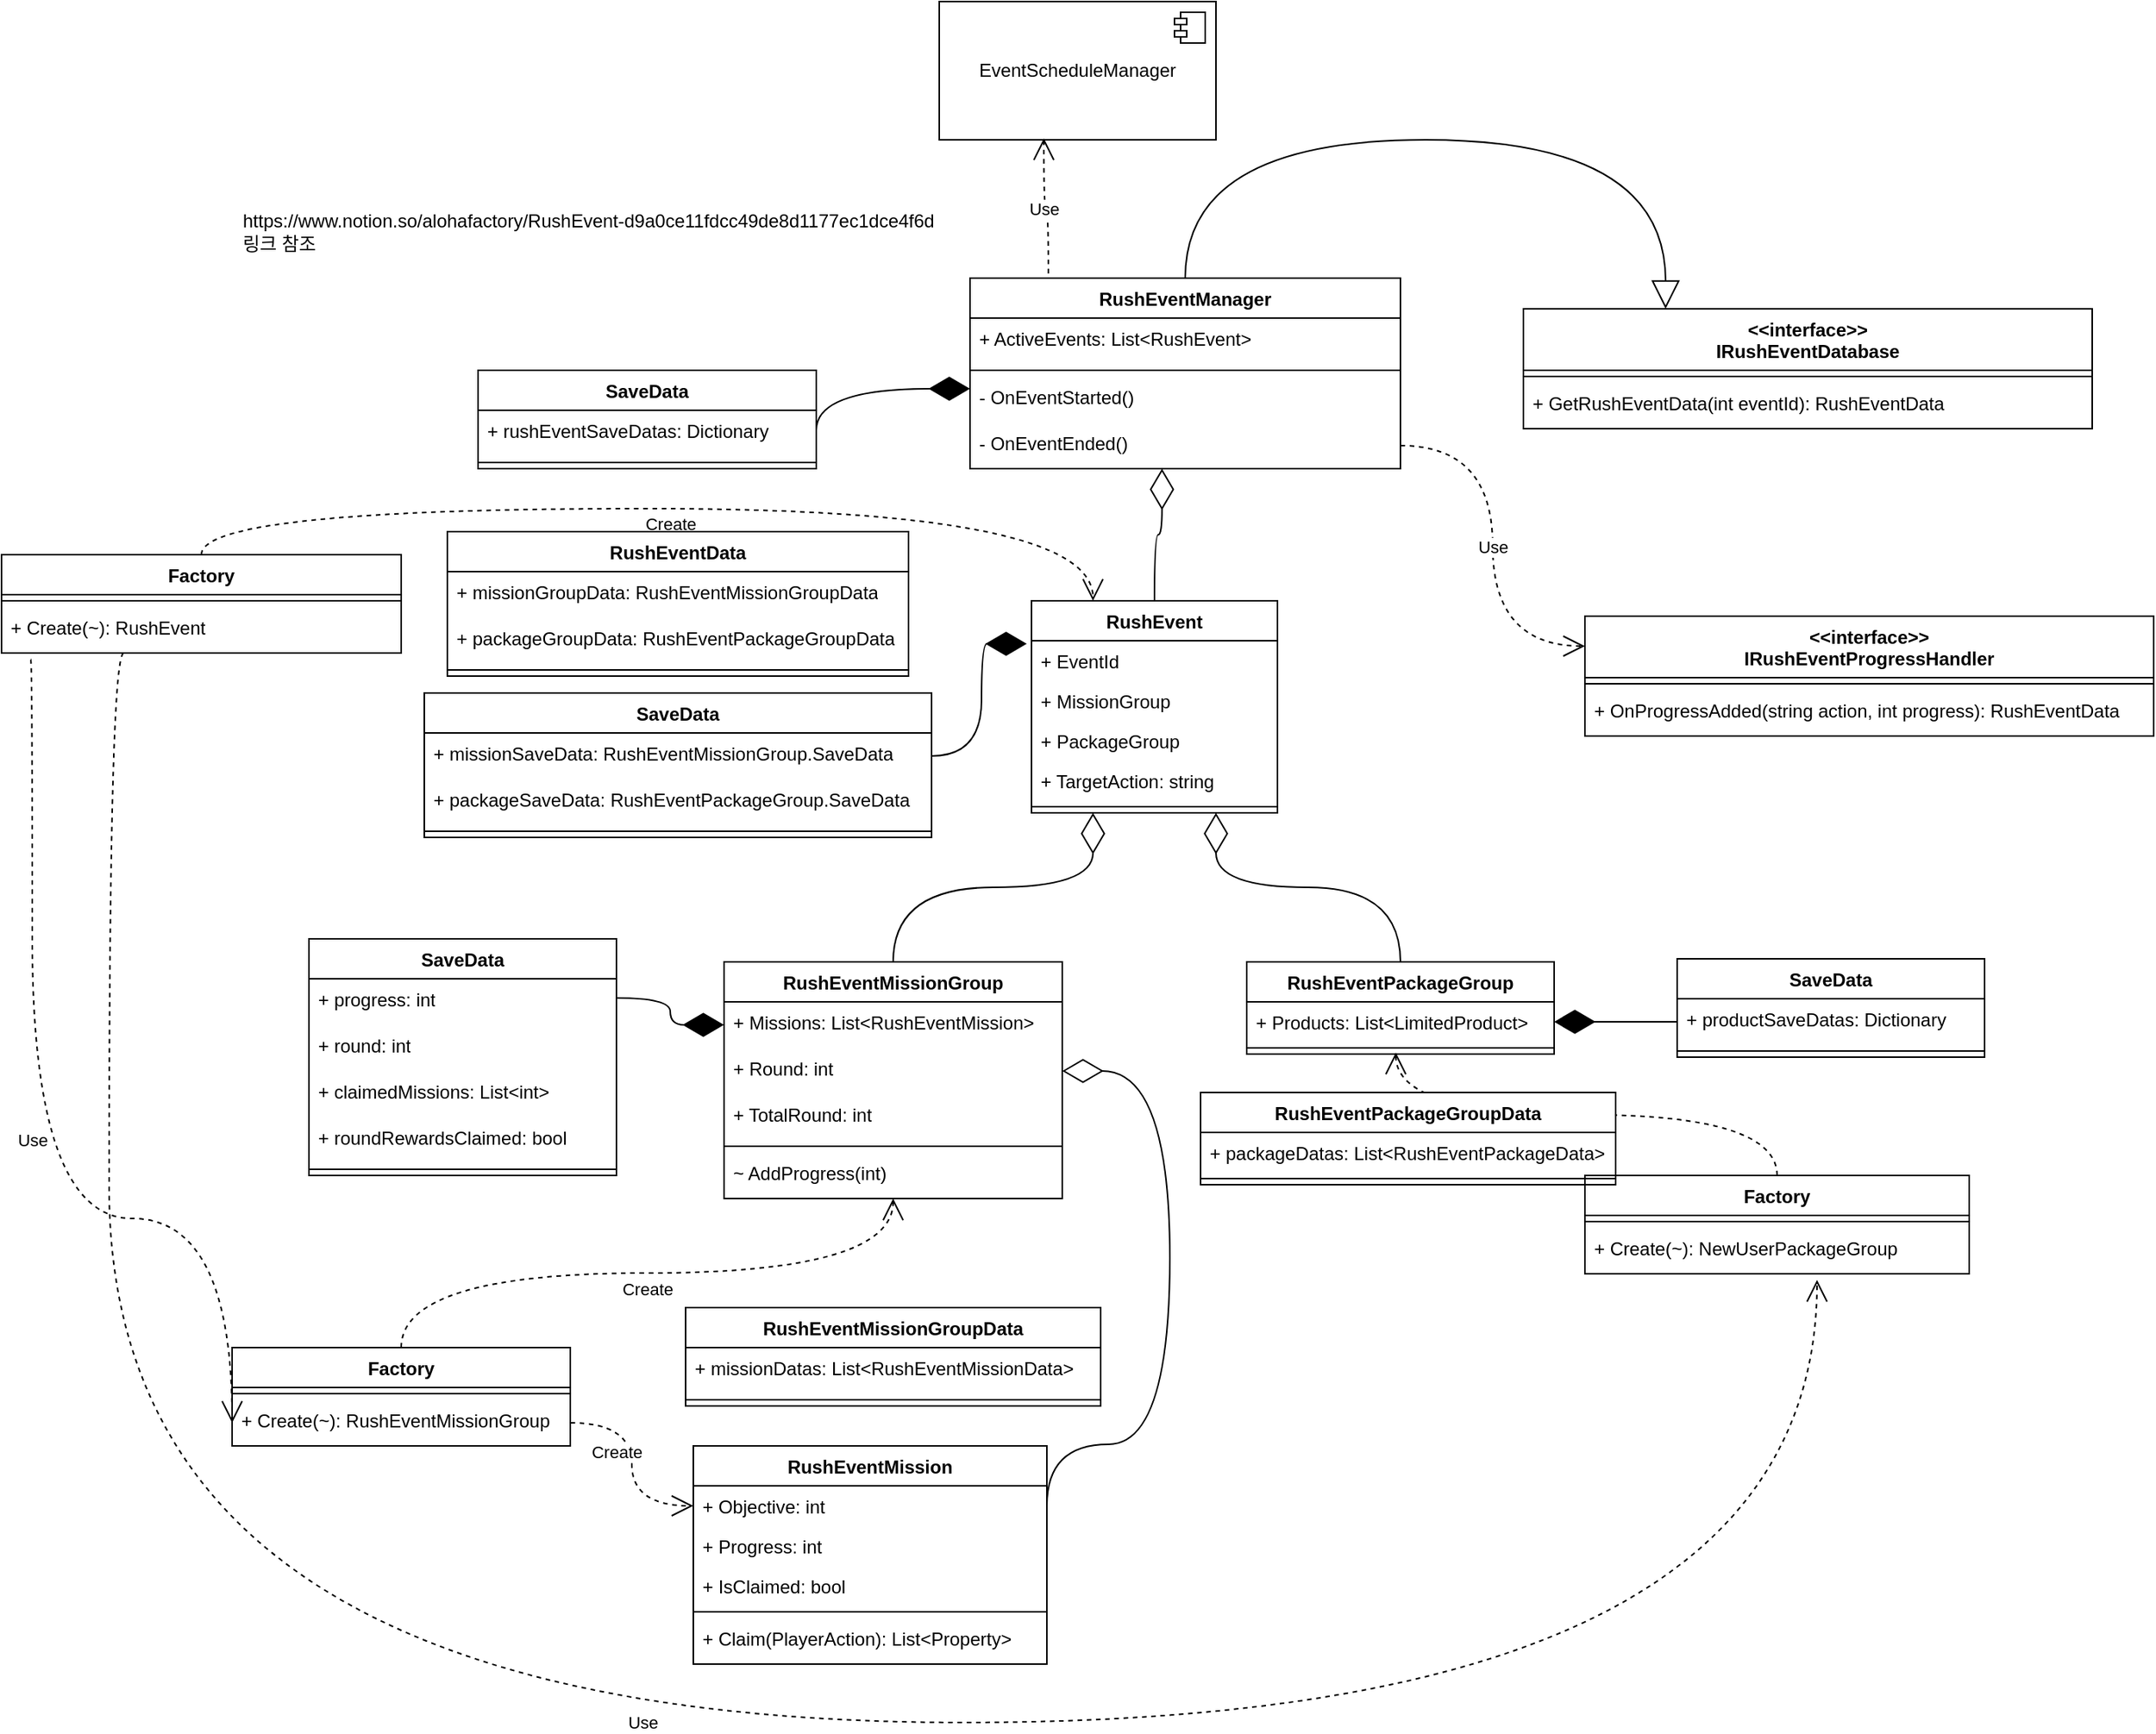 <mxfile version="21.2.8" type="device">
  <diagram id="23iRSUPoRavnBvh4doch" name="Page-1">
    <mxGraphModel dx="2234" dy="1244" grid="1" gridSize="10" guides="1" tooltips="1" connect="1" arrows="1" fold="1" page="0" pageScale="1" pageWidth="827" pageHeight="1169" math="0" shadow="0">
      <root>
        <mxCell id="0" />
        <mxCell id="1" parent="0" />
        <mxCell id="3niHaFbh1h5yW3ybDSck-13" value="RushEventManager" style="swimlane;fontStyle=1;align=center;verticalAlign=top;childLayout=stackLayout;horizontal=1;startSize=26;horizontalStack=0;resizeParent=1;resizeParentMax=0;resizeLast=0;collapsible=1;marginBottom=0;whiteSpace=wrap;html=1;" parent="1" vertex="1">
          <mxGeometry x="180" y="-190" width="280" height="124" as="geometry" />
        </mxCell>
        <mxCell id="fZjc1R_yftSxz221d0Xw-1" value="+ ActiveEvents: List&amp;lt;RushEvent&amp;gt;" style="text;strokeColor=none;fillColor=none;align=left;verticalAlign=top;spacingLeft=4;spacingRight=4;overflow=hidden;rotatable=0;points=[[0,0.5],[1,0.5]];portConstraint=eastwest;whiteSpace=wrap;html=1;" parent="3niHaFbh1h5yW3ybDSck-13" vertex="1">
          <mxGeometry y="26" width="280" height="30" as="geometry" />
        </mxCell>
        <mxCell id="3niHaFbh1h5yW3ybDSck-15" value="" style="line;strokeWidth=1;fillColor=none;align=left;verticalAlign=middle;spacingTop=-1;spacingLeft=3;spacingRight=3;rotatable=0;labelPosition=right;points=[];portConstraint=eastwest;strokeColor=inherit;" parent="3niHaFbh1h5yW3ybDSck-13" vertex="1">
          <mxGeometry y="56" width="280" height="8" as="geometry" />
        </mxCell>
        <mxCell id="3niHaFbh1h5yW3ybDSck-16" value="- OnEventStarted()" style="text;strokeColor=none;fillColor=none;align=left;verticalAlign=top;spacingLeft=4;spacingRight=4;overflow=hidden;rotatable=0;points=[[0,0.5],[1,0.5]];portConstraint=eastwest;whiteSpace=wrap;html=1;" parent="3niHaFbh1h5yW3ybDSck-13" vertex="1">
          <mxGeometry y="64" width="280" height="30" as="geometry" />
        </mxCell>
        <mxCell id="fZjc1R_yftSxz221d0Xw-30" value="- OnEventEnded()" style="text;strokeColor=none;fillColor=none;align=left;verticalAlign=top;spacingLeft=4;spacingRight=4;overflow=hidden;rotatable=0;points=[[0,0.5],[1,0.5]];portConstraint=eastwest;whiteSpace=wrap;html=1;" parent="3niHaFbh1h5yW3ybDSck-13" vertex="1">
          <mxGeometry y="94" width="280" height="30" as="geometry" />
        </mxCell>
        <mxCell id="hnMBRAG03Oc-nCU8Ei6c-1" value="RushEvent" style="swimlane;fontStyle=1;align=center;verticalAlign=top;childLayout=stackLayout;horizontal=1;startSize=26;horizontalStack=0;resizeParent=1;resizeParentMax=0;resizeLast=0;collapsible=1;marginBottom=0;whiteSpace=wrap;html=1;" parent="1" vertex="1">
          <mxGeometry x="220" y="20" width="160" height="138" as="geometry" />
        </mxCell>
        <mxCell id="fZjc1R_yftSxz221d0Xw-29" value="+ EventId" style="text;strokeColor=none;fillColor=none;align=left;verticalAlign=top;spacingLeft=4;spacingRight=4;overflow=hidden;rotatable=0;points=[[0,0.5],[1,0.5]];portConstraint=eastwest;whiteSpace=wrap;html=1;" parent="hnMBRAG03Oc-nCU8Ei6c-1" vertex="1">
          <mxGeometry y="26" width="160" height="26" as="geometry" />
        </mxCell>
        <mxCell id="hnMBRAG03Oc-nCU8Ei6c-10" value="+ MissionGroup" style="text;strokeColor=none;fillColor=none;align=left;verticalAlign=top;spacingLeft=4;spacingRight=4;overflow=hidden;rotatable=0;points=[[0,0.5],[1,0.5]];portConstraint=eastwest;whiteSpace=wrap;html=1;" parent="hnMBRAG03Oc-nCU8Ei6c-1" vertex="1">
          <mxGeometry y="52" width="160" height="26" as="geometry" />
        </mxCell>
        <mxCell id="fZjc1R_yftSxz221d0Xw-27" value="+ PackageGroup" style="text;strokeColor=none;fillColor=none;align=left;verticalAlign=top;spacingLeft=4;spacingRight=4;overflow=hidden;rotatable=0;points=[[0,0.5],[1,0.5]];portConstraint=eastwest;whiteSpace=wrap;html=1;" parent="hnMBRAG03Oc-nCU8Ei6c-1" vertex="1">
          <mxGeometry y="78" width="160" height="26" as="geometry" />
        </mxCell>
        <mxCell id="fZjc1R_yftSxz221d0Xw-28" value="+ TargetAction: string" style="text;strokeColor=none;fillColor=none;align=left;verticalAlign=top;spacingLeft=4;spacingRight=4;overflow=hidden;rotatable=0;points=[[0,0.5],[1,0.5]];portConstraint=eastwest;whiteSpace=wrap;html=1;" parent="hnMBRAG03Oc-nCU8Ei6c-1" vertex="1">
          <mxGeometry y="104" width="160" height="26" as="geometry" />
        </mxCell>
        <mxCell id="hnMBRAG03Oc-nCU8Ei6c-3" value="" style="line;strokeWidth=1;fillColor=none;align=left;verticalAlign=middle;spacingTop=-1;spacingLeft=3;spacingRight=3;rotatable=0;labelPosition=right;points=[];portConstraint=eastwest;strokeColor=inherit;" parent="hnMBRAG03Oc-nCU8Ei6c-1" vertex="1">
          <mxGeometry y="130" width="160" height="8" as="geometry" />
        </mxCell>
        <mxCell id="hnMBRAG03Oc-nCU8Ei6c-5" value="RushEventPackageGroup" style="swimlane;fontStyle=1;align=center;verticalAlign=top;childLayout=stackLayout;horizontal=1;startSize=26;horizontalStack=0;resizeParent=1;resizeParentMax=0;resizeLast=0;collapsible=1;marginBottom=0;whiteSpace=wrap;html=1;" parent="1" vertex="1">
          <mxGeometry x="360" y="255" width="200" height="60" as="geometry" />
        </mxCell>
        <mxCell id="hnMBRAG03Oc-nCU8Ei6c-9" value="+ Products: List&amp;lt;LimitedProduct&amp;gt;" style="text;strokeColor=none;fillColor=none;align=left;verticalAlign=top;spacingLeft=4;spacingRight=4;overflow=hidden;rotatable=0;points=[[0,0.5],[1,0.5]];portConstraint=eastwest;whiteSpace=wrap;html=1;" parent="hnMBRAG03Oc-nCU8Ei6c-5" vertex="1">
          <mxGeometry y="26" width="200" height="26" as="geometry" />
        </mxCell>
        <mxCell id="hnMBRAG03Oc-nCU8Ei6c-7" value="" style="line;strokeWidth=1;fillColor=none;align=left;verticalAlign=middle;spacingTop=-1;spacingLeft=3;spacingRight=3;rotatable=0;labelPosition=right;points=[];portConstraint=eastwest;strokeColor=inherit;" parent="hnMBRAG03Oc-nCU8Ei6c-5" vertex="1">
          <mxGeometry y="52" width="200" height="8" as="geometry" />
        </mxCell>
        <mxCell id="hnMBRAG03Oc-nCU8Ei6c-17" value="SaveData" style="swimlane;fontStyle=1;align=center;verticalAlign=top;childLayout=stackLayout;horizontal=1;startSize=26;horizontalStack=0;resizeParent=1;resizeParentMax=0;resizeLast=0;collapsible=1;marginBottom=0;whiteSpace=wrap;html=1;" parent="1" vertex="1">
          <mxGeometry x="-140" y="-130" width="220" height="64" as="geometry" />
        </mxCell>
        <mxCell id="hnMBRAG03Oc-nCU8Ei6c-22" value="+ rushEventSaveDatas: Dictionary" style="text;strokeColor=none;fillColor=none;align=left;verticalAlign=top;spacingLeft=4;spacingRight=4;overflow=hidden;rotatable=0;points=[[0,0.5],[1,0.5]];portConstraint=eastwest;whiteSpace=wrap;html=1;" parent="hnMBRAG03Oc-nCU8Ei6c-17" vertex="1">
          <mxGeometry y="26" width="220" height="30" as="geometry" />
        </mxCell>
        <mxCell id="hnMBRAG03Oc-nCU8Ei6c-19" value="" style="line;strokeWidth=1;fillColor=none;align=left;verticalAlign=middle;spacingTop=-1;spacingLeft=3;spacingRight=3;rotatable=0;labelPosition=right;points=[];portConstraint=eastwest;strokeColor=inherit;" parent="hnMBRAG03Oc-nCU8Ei6c-17" vertex="1">
          <mxGeometry y="56" width="220" height="8" as="geometry" />
        </mxCell>
        <mxCell id="hnMBRAG03Oc-nCU8Ei6c-24" value="" style="endArrow=diamondThin;endFill=0;endSize=24;html=1;rounded=0;edgeStyle=orthogonalEdgeStyle;curved=1;entryX=0.446;entryY=1;entryDx=0;entryDy=0;entryPerimeter=0;exitX=0.5;exitY=0;exitDx=0;exitDy=0;" parent="1" source="hnMBRAG03Oc-nCU8Ei6c-1" target="fZjc1R_yftSxz221d0Xw-30" edge="1">
          <mxGeometry width="160" relative="1" as="geometry">
            <mxPoint x="-20" y="34" as="sourcePoint" />
            <mxPoint x="140" y="34" as="targetPoint" />
          </mxGeometry>
        </mxCell>
        <mxCell id="hnMBRAG03Oc-nCU8Ei6c-26" value="&amp;lt;&amp;lt;interface&amp;gt;&amp;gt;&lt;br&gt;IRushEventDatabase" style="swimlane;fontStyle=1;align=center;verticalAlign=top;childLayout=stackLayout;horizontal=1;startSize=40;horizontalStack=0;resizeParent=1;resizeParentMax=0;resizeLast=0;collapsible=1;marginBottom=0;whiteSpace=wrap;html=1;" parent="1" vertex="1">
          <mxGeometry x="540" y="-170" width="370" height="78" as="geometry" />
        </mxCell>
        <mxCell id="hnMBRAG03Oc-nCU8Ei6c-28" value="" style="line;strokeWidth=1;fillColor=none;align=left;verticalAlign=middle;spacingTop=-1;spacingLeft=3;spacingRight=3;rotatable=0;labelPosition=right;points=[];portConstraint=eastwest;strokeColor=inherit;" parent="hnMBRAG03Oc-nCU8Ei6c-26" vertex="1">
          <mxGeometry y="40" width="370" height="8" as="geometry" />
        </mxCell>
        <mxCell id="hnMBRAG03Oc-nCU8Ei6c-31" value="+ GetRushEventData(int eventId): RushEventData" style="text;strokeColor=none;fillColor=none;align=left;verticalAlign=top;spacingLeft=4;spacingRight=4;overflow=hidden;rotatable=0;points=[[0,0.5],[1,0.5]];portConstraint=eastwest;whiteSpace=wrap;html=1;" parent="hnMBRAG03Oc-nCU8Ei6c-26" vertex="1">
          <mxGeometry y="48" width="370" height="30" as="geometry" />
        </mxCell>
        <mxCell id="hnMBRAG03Oc-nCU8Ei6c-33" value="" style="endArrow=block;endSize=16;endFill=0;html=1;rounded=0;edgeStyle=orthogonalEdgeStyle;curved=1;exitX=0.5;exitY=0;exitDx=0;exitDy=0;entryX=0.25;entryY=0;entryDx=0;entryDy=0;" parent="1" source="3niHaFbh1h5yW3ybDSck-13" target="hnMBRAG03Oc-nCU8Ei6c-26" edge="1">
          <mxGeometry x="0.072" width="160" relative="1" as="geometry">
            <mxPoint x="250" y="-90" as="sourcePoint" />
            <mxPoint x="410" y="-90" as="targetPoint" />
            <Array as="points">
              <mxPoint x="320" y="-280" />
              <mxPoint x="633" y="-280" />
            </Array>
            <mxPoint as="offset" />
          </mxGeometry>
        </mxCell>
        <mxCell id="hnMBRAG03Oc-nCU8Ei6c-38" value="Factory" style="swimlane;fontStyle=1;align=center;verticalAlign=top;childLayout=stackLayout;horizontal=1;startSize=26;horizontalStack=0;resizeParent=1;resizeParentMax=0;resizeLast=0;collapsible=1;marginBottom=0;whiteSpace=wrap;html=1;" parent="1" vertex="1">
          <mxGeometry x="-450" y="-10" width="260" height="64" as="geometry" />
        </mxCell>
        <mxCell id="hnMBRAG03Oc-nCU8Ei6c-40" value="" style="line;strokeWidth=1;fillColor=none;align=left;verticalAlign=middle;spacingTop=-1;spacingLeft=3;spacingRight=3;rotatable=0;labelPosition=right;points=[];portConstraint=eastwest;strokeColor=inherit;" parent="hnMBRAG03Oc-nCU8Ei6c-38" vertex="1">
          <mxGeometry y="26" width="260" height="8" as="geometry" />
        </mxCell>
        <mxCell id="hnMBRAG03Oc-nCU8Ei6c-41" value="+ Create(~): RushEvent" style="text;strokeColor=none;fillColor=none;align=left;verticalAlign=top;spacingLeft=4;spacingRight=4;overflow=hidden;rotatable=0;points=[[0,0.5],[1,0.5]];portConstraint=eastwest;whiteSpace=wrap;html=1;" parent="hnMBRAG03Oc-nCU8Ei6c-38" vertex="1">
          <mxGeometry y="34" width="260" height="30" as="geometry" />
        </mxCell>
        <mxCell id="hnMBRAG03Oc-nCU8Ei6c-42" value="Factory" style="swimlane;fontStyle=1;align=center;verticalAlign=top;childLayout=stackLayout;horizontal=1;startSize=26;horizontalStack=0;resizeParent=1;resizeParentMax=0;resizeLast=0;collapsible=1;marginBottom=0;whiteSpace=wrap;html=1;" parent="1" vertex="1">
          <mxGeometry x="580" y="394" width="250" height="64" as="geometry" />
        </mxCell>
        <mxCell id="hnMBRAG03Oc-nCU8Ei6c-43" value="" style="line;strokeWidth=1;fillColor=none;align=left;verticalAlign=middle;spacingTop=-1;spacingLeft=3;spacingRight=3;rotatable=0;labelPosition=right;points=[];portConstraint=eastwest;strokeColor=inherit;" parent="hnMBRAG03Oc-nCU8Ei6c-42" vertex="1">
          <mxGeometry y="26" width="250" height="8" as="geometry" />
        </mxCell>
        <mxCell id="hnMBRAG03Oc-nCU8Ei6c-44" value="+ Create(~): NewUserPackageGroup" style="text;strokeColor=none;fillColor=none;align=left;verticalAlign=top;spacingLeft=4;spacingRight=4;overflow=hidden;rotatable=0;points=[[0,0.5],[1,0.5]];portConstraint=eastwest;whiteSpace=wrap;html=1;" parent="hnMBRAG03Oc-nCU8Ei6c-42" vertex="1">
          <mxGeometry y="34" width="250" height="30" as="geometry" />
        </mxCell>
        <mxCell id="hnMBRAG03Oc-nCU8Ei6c-45" value="Create" style="endArrow=open;endSize=12;dashed=1;html=1;rounded=0;exitX=0.5;exitY=0;exitDx=0;exitDy=0;entryX=0.25;entryY=0;entryDx=0;entryDy=0;edgeStyle=orthogonalEdgeStyle;curved=1;" parent="1" source="hnMBRAG03Oc-nCU8Ei6c-38" target="hnMBRAG03Oc-nCU8Ei6c-1" edge="1">
          <mxGeometry y="-10" width="160" relative="1" as="geometry">
            <mxPoint x="260" y="160" as="sourcePoint" />
            <mxPoint x="420" y="160" as="targetPoint" />
            <mxPoint as="offset" />
            <Array as="points">
              <mxPoint x="-320" y="-40" />
              <mxPoint x="260" y="-40" />
            </Array>
          </mxGeometry>
        </mxCell>
        <mxCell id="hnMBRAG03Oc-nCU8Ei6c-46" value="Create" style="endArrow=open;endSize=12;dashed=1;html=1;rounded=0;exitX=0.5;exitY=0;exitDx=0;exitDy=0;entryX=0.485;entryY=0.875;entryDx=0;entryDy=0;edgeStyle=orthogonalEdgeStyle;curved=1;entryPerimeter=0;" parent="1" source="hnMBRAG03Oc-nCU8Ei6c-42" target="hnMBRAG03Oc-nCU8Ei6c-7" edge="1">
          <mxGeometry y="-10" width="160" relative="1" as="geometry">
            <mxPoint x="-100" y="405" as="sourcePoint" />
            <mxPoint x="140" y="265" as="targetPoint" />
            <mxPoint as="offset" />
          </mxGeometry>
        </mxCell>
        <mxCell id="hnMBRAG03Oc-nCU8Ei6c-47" value="RushEventData" style="swimlane;fontStyle=1;align=center;verticalAlign=top;childLayout=stackLayout;horizontal=1;startSize=26;horizontalStack=0;resizeParent=1;resizeParentMax=0;resizeLast=0;collapsible=1;marginBottom=0;whiteSpace=wrap;html=1;" parent="1" vertex="1">
          <mxGeometry x="-160" y="-25" width="300" height="94" as="geometry" />
        </mxCell>
        <mxCell id="hnMBRAG03Oc-nCU8Ei6c-52" value="+ missionGroupData:&amp;nbsp;RushEventMissionGroupData" style="text;strokeColor=none;fillColor=none;align=left;verticalAlign=top;spacingLeft=4;spacingRight=4;overflow=hidden;rotatable=0;points=[[0,0.5],[1,0.5]];portConstraint=eastwest;whiteSpace=wrap;html=1;" parent="hnMBRAG03Oc-nCU8Ei6c-47" vertex="1">
          <mxGeometry y="26" width="300" height="30" as="geometry" />
        </mxCell>
        <mxCell id="fZjc1R_yftSxz221d0Xw-22" value="+ packageGroupData:&amp;nbsp;RushEventPackageGroupData" style="text;strokeColor=none;fillColor=none;align=left;verticalAlign=top;spacingLeft=4;spacingRight=4;overflow=hidden;rotatable=0;points=[[0,0.5],[1,0.5]];portConstraint=eastwest;whiteSpace=wrap;html=1;" parent="hnMBRAG03Oc-nCU8Ei6c-47" vertex="1">
          <mxGeometry y="56" width="300" height="30" as="geometry" />
        </mxCell>
        <mxCell id="hnMBRAG03Oc-nCU8Ei6c-49" value="" style="line;strokeWidth=1;fillColor=none;align=left;verticalAlign=middle;spacingTop=-1;spacingLeft=3;spacingRight=3;rotatable=0;labelPosition=right;points=[];portConstraint=eastwest;strokeColor=inherit;" parent="hnMBRAG03Oc-nCU8Ei6c-47" vertex="1">
          <mxGeometry y="86" width="300" height="8" as="geometry" />
        </mxCell>
        <mxCell id="hnMBRAG03Oc-nCU8Ei6c-53" value="RushEventPackageGroupData" style="swimlane;fontStyle=1;align=center;verticalAlign=top;childLayout=stackLayout;horizontal=1;startSize=26;horizontalStack=0;resizeParent=1;resizeParentMax=0;resizeLast=0;collapsible=1;marginBottom=0;whiteSpace=wrap;html=1;" parent="1" vertex="1">
          <mxGeometry x="330" y="340" width="270" height="60" as="geometry" />
        </mxCell>
        <mxCell id="hnMBRAG03Oc-nCU8Ei6c-55" value="+ packageDatas: List&amp;lt;RushEventPackageData&amp;gt;" style="text;strokeColor=none;fillColor=none;align=left;verticalAlign=top;spacingLeft=4;spacingRight=4;overflow=hidden;rotatable=0;points=[[0,0.5],[1,0.5]];portConstraint=eastwest;whiteSpace=wrap;html=1;" parent="hnMBRAG03Oc-nCU8Ei6c-53" vertex="1">
          <mxGeometry y="26" width="270" height="26" as="geometry" />
        </mxCell>
        <mxCell id="hnMBRAG03Oc-nCU8Ei6c-56" value="" style="line;strokeWidth=1;fillColor=none;align=left;verticalAlign=middle;spacingTop=-1;spacingLeft=3;spacingRight=3;rotatable=0;labelPosition=right;points=[];portConstraint=eastwest;strokeColor=inherit;" parent="hnMBRAG03Oc-nCU8Ei6c-53" vertex="1">
          <mxGeometry y="52" width="270" height="8" as="geometry" />
        </mxCell>
        <mxCell id="hnMBRAG03Oc-nCU8Ei6c-58" value="SaveData" style="swimlane;fontStyle=1;align=center;verticalAlign=top;childLayout=stackLayout;horizontal=1;startSize=26;horizontalStack=0;resizeParent=1;resizeParentMax=0;resizeLast=0;collapsible=1;marginBottom=0;whiteSpace=wrap;html=1;" parent="1" vertex="1">
          <mxGeometry x="-175" y="80" width="330" height="94" as="geometry" />
        </mxCell>
        <mxCell id="hnMBRAG03Oc-nCU8Ei6c-59" value="+ missionSaveData:&amp;nbsp;RushEventMissionGroup.SaveData" style="text;strokeColor=none;fillColor=none;align=left;verticalAlign=top;spacingLeft=4;spacingRight=4;overflow=hidden;rotatable=0;points=[[0,0.5],[1,0.5]];portConstraint=eastwest;whiteSpace=wrap;html=1;" parent="hnMBRAG03Oc-nCU8Ei6c-58" vertex="1">
          <mxGeometry y="26" width="330" height="30" as="geometry" />
        </mxCell>
        <mxCell id="fZjc1R_yftSxz221d0Xw-21" value="+ packageSaveData:&amp;nbsp;RushEventPackageGroup.SaveData" style="text;strokeColor=none;fillColor=none;align=left;verticalAlign=top;spacingLeft=4;spacingRight=4;overflow=hidden;rotatable=0;points=[[0,0.5],[1,0.5]];portConstraint=eastwest;whiteSpace=wrap;html=1;" parent="hnMBRAG03Oc-nCU8Ei6c-58" vertex="1">
          <mxGeometry y="56" width="330" height="30" as="geometry" />
        </mxCell>
        <mxCell id="hnMBRAG03Oc-nCU8Ei6c-60" value="" style="line;strokeWidth=1;fillColor=none;align=left;verticalAlign=middle;spacingTop=-1;spacingLeft=3;spacingRight=3;rotatable=0;labelPosition=right;points=[];portConstraint=eastwest;strokeColor=inherit;" parent="hnMBRAG03Oc-nCU8Ei6c-58" vertex="1">
          <mxGeometry y="86" width="330" height="8" as="geometry" />
        </mxCell>
        <mxCell id="hnMBRAG03Oc-nCU8Ei6c-62" value="SaveData" style="swimlane;fontStyle=1;align=center;verticalAlign=top;childLayout=stackLayout;horizontal=1;startSize=26;horizontalStack=0;resizeParent=1;resizeParentMax=0;resizeLast=0;collapsible=1;marginBottom=0;whiteSpace=wrap;html=1;" parent="1" vertex="1">
          <mxGeometry x="640" y="253" width="200" height="64" as="geometry" />
        </mxCell>
        <mxCell id="hnMBRAG03Oc-nCU8Ei6c-63" value="+ productSaveDatas: Dictionary" style="text;strokeColor=none;fillColor=none;align=left;verticalAlign=top;spacingLeft=4;spacingRight=4;overflow=hidden;rotatable=0;points=[[0,0.5],[1,0.5]];portConstraint=eastwest;whiteSpace=wrap;html=1;" parent="hnMBRAG03Oc-nCU8Ei6c-62" vertex="1">
          <mxGeometry y="26" width="200" height="30" as="geometry" />
        </mxCell>
        <mxCell id="hnMBRAG03Oc-nCU8Ei6c-64" value="" style="line;strokeWidth=1;fillColor=none;align=left;verticalAlign=middle;spacingTop=-1;spacingLeft=3;spacingRight=3;rotatable=0;labelPosition=right;points=[];portConstraint=eastwest;strokeColor=inherit;" parent="hnMBRAG03Oc-nCU8Ei6c-62" vertex="1">
          <mxGeometry y="56" width="200" height="8" as="geometry" />
        </mxCell>
        <mxCell id="hnMBRAG03Oc-nCU8Ei6c-65" value="" style="endArrow=diamondThin;endFill=1;endSize=24;html=1;rounded=0;entryX=-0.019;entryY=0.077;entryDx=0;entryDy=0;entryPerimeter=0;exitX=1;exitY=0.5;exitDx=0;exitDy=0;edgeStyle=orthogonalEdgeStyle;curved=1;" parent="1" source="hnMBRAG03Oc-nCU8Ei6c-59" target="fZjc1R_yftSxz221d0Xw-29" edge="1">
          <mxGeometry width="160" relative="1" as="geometry">
            <mxPoint x="-40" y="130" as="sourcePoint" />
            <mxPoint x="120" y="130" as="targetPoint" />
          </mxGeometry>
        </mxCell>
        <mxCell id="hnMBRAG03Oc-nCU8Ei6c-66" value="" style="endArrow=diamondThin;endFill=1;endSize=24;html=1;rounded=0;entryX=1;entryY=0.5;entryDx=0;entryDy=0;exitX=0;exitY=0.5;exitDx=0;exitDy=0;edgeStyle=orthogonalEdgeStyle;curved=1;" parent="1" source="hnMBRAG03Oc-nCU8Ei6c-63" edge="1">
          <mxGeometry width="160" relative="1" as="geometry">
            <mxPoint x="20" y="356" as="sourcePoint" />
            <mxPoint x="560" y="294" as="targetPoint" />
          </mxGeometry>
        </mxCell>
        <mxCell id="hnMBRAG03Oc-nCU8Ei6c-68" value="" style="endArrow=diamondThin;endFill=1;endSize=24;html=1;rounded=0;edgeStyle=orthogonalEdgeStyle;curved=1;entryX=0;entryY=0.5;entryDx=0;entryDy=0;exitX=1;exitY=0.5;exitDx=0;exitDy=0;" parent="1" edge="1">
          <mxGeometry width="160" relative="1" as="geometry">
            <mxPoint x="80" y="-91" as="sourcePoint" />
            <mxPoint x="180" y="-118" as="targetPoint" />
            <Array as="points">
              <mxPoint x="80" y="-118" />
            </Array>
          </mxGeometry>
        </mxCell>
        <UserObject label="https://www.notion.so/alohafactory/RushEvent-d9a0ce11fdcc49de8d1177ec1dce4f6d&lt;br&gt;링크 참조" link="https://www.notion.so/alohafactory/RushEvent-d9a0ce11fdcc49de8d1177ec1dce4f6d" linkTarget="_blank" id="wcXcJ30MyQ_oPjfz8REs-1">
          <mxCell style="text;html=1;strokeColor=none;fillColor=none;align=left;verticalAlign=middle;whiteSpace=wrap;rounded=0;" parent="1" vertex="1">
            <mxGeometry x="-295" y="-240" width="500" height="40" as="geometry" />
          </mxCell>
        </UserObject>
        <mxCell id="fZjc1R_yftSxz221d0Xw-2" value="" style="endArrow=diamondThin;endFill=0;endSize=24;html=1;rounded=0;edgeStyle=orthogonalEdgeStyle;curved=1;exitX=0.5;exitY=0;exitDx=0;exitDy=0;entryX=0.25;entryY=1;entryDx=0;entryDy=0;" parent="1" source="fZjc1R_yftSxz221d0Xw-3" target="hnMBRAG03Oc-nCU8Ei6c-1" edge="1">
          <mxGeometry width="160" relative="1" as="geometry">
            <mxPoint x="-130" y="274" as="sourcePoint" />
            <mxPoint x="210" y="70" as="targetPoint" />
          </mxGeometry>
        </mxCell>
        <mxCell id="fZjc1R_yftSxz221d0Xw-3" value="RushEventMissionGroup" style="swimlane;fontStyle=1;align=center;verticalAlign=top;childLayout=stackLayout;horizontal=1;startSize=26;horizontalStack=0;resizeParent=1;resizeParentMax=0;resizeLast=0;collapsible=1;marginBottom=0;whiteSpace=wrap;html=1;" parent="1" vertex="1">
          <mxGeometry x="20" y="255" width="220" height="154" as="geometry" />
        </mxCell>
        <mxCell id="fZjc1R_yftSxz221d0Xw-5" value="+ Missions: List&amp;lt;RushEventMission&amp;gt;" style="text;strokeColor=none;fillColor=none;align=left;verticalAlign=top;spacingLeft=4;spacingRight=4;overflow=hidden;rotatable=0;points=[[0,0.5],[1,0.5]];portConstraint=eastwest;whiteSpace=wrap;html=1;" parent="fZjc1R_yftSxz221d0Xw-3" vertex="1">
          <mxGeometry y="26" width="220" height="30" as="geometry" />
        </mxCell>
        <mxCell id="fZjc1R_yftSxz221d0Xw-39" value="+ Round: int" style="text;strokeColor=none;fillColor=none;align=left;verticalAlign=top;spacingLeft=4;spacingRight=4;overflow=hidden;rotatable=0;points=[[0,0.5],[1,0.5]];portConstraint=eastwest;whiteSpace=wrap;html=1;" parent="fZjc1R_yftSxz221d0Xw-3" vertex="1">
          <mxGeometry y="56" width="220" height="30" as="geometry" />
        </mxCell>
        <mxCell id="fZjc1R_yftSxz221d0Xw-40" value="+ TotalRound: int" style="text;strokeColor=none;fillColor=none;align=left;verticalAlign=top;spacingLeft=4;spacingRight=4;overflow=hidden;rotatable=0;points=[[0,0.5],[1,0.5]];portConstraint=eastwest;whiteSpace=wrap;html=1;" parent="fZjc1R_yftSxz221d0Xw-3" vertex="1">
          <mxGeometry y="86" width="220" height="30" as="geometry" />
        </mxCell>
        <mxCell id="fZjc1R_yftSxz221d0Xw-6" value="" style="line;strokeWidth=1;fillColor=none;align=left;verticalAlign=middle;spacingTop=-1;spacingLeft=3;spacingRight=3;rotatable=0;labelPosition=right;points=[];portConstraint=eastwest;strokeColor=inherit;" parent="fZjc1R_yftSxz221d0Xw-3" vertex="1">
          <mxGeometry y="116" width="220" height="8" as="geometry" />
        </mxCell>
        <mxCell id="S-TVCgdO61XTaHMRXWjN-1" value="~ AddProgress(int&lt;span style=&quot;background-color: initial;&quot;&gt;)&lt;/span&gt;" style="text;strokeColor=none;fillColor=none;align=left;verticalAlign=top;spacingLeft=4;spacingRight=4;overflow=hidden;rotatable=0;points=[[0,0.5],[1,0.5]];portConstraint=eastwest;whiteSpace=wrap;html=1;" parent="fZjc1R_yftSxz221d0Xw-3" vertex="1">
          <mxGeometry y="124" width="220" height="30" as="geometry" />
        </mxCell>
        <mxCell id="fZjc1R_yftSxz221d0Xw-7" value="Factory" style="swimlane;fontStyle=1;align=center;verticalAlign=top;childLayout=stackLayout;horizontal=1;startSize=26;horizontalStack=0;resizeParent=1;resizeParentMax=0;resizeLast=0;collapsible=1;marginBottom=0;whiteSpace=wrap;html=1;" parent="1" vertex="1">
          <mxGeometry x="-300" y="506" width="220" height="64" as="geometry" />
        </mxCell>
        <mxCell id="fZjc1R_yftSxz221d0Xw-8" value="" style="line;strokeWidth=1;fillColor=none;align=left;verticalAlign=middle;spacingTop=-1;spacingLeft=3;spacingRight=3;rotatable=0;labelPosition=right;points=[];portConstraint=eastwest;strokeColor=inherit;" parent="fZjc1R_yftSxz221d0Xw-7" vertex="1">
          <mxGeometry y="26" width="220" height="8" as="geometry" />
        </mxCell>
        <mxCell id="fZjc1R_yftSxz221d0Xw-9" value="+ Create(~): RushEventMissionGroup" style="text;strokeColor=none;fillColor=none;align=left;verticalAlign=top;spacingLeft=4;spacingRight=4;overflow=hidden;rotatable=0;points=[[0,0.5],[1,0.5]];portConstraint=eastwest;whiteSpace=wrap;html=1;" parent="fZjc1R_yftSxz221d0Xw-7" vertex="1">
          <mxGeometry y="34" width="220" height="30" as="geometry" />
        </mxCell>
        <mxCell id="fZjc1R_yftSxz221d0Xw-10" value="Create" style="endArrow=open;endSize=12;dashed=1;html=1;rounded=0;exitX=0.5;exitY=0;exitDx=0;exitDy=0;edgeStyle=orthogonalEdgeStyle;curved=1;" parent="1" source="fZjc1R_yftSxz221d0Xw-7" target="fZjc1R_yftSxz221d0Xw-3" edge="1">
          <mxGeometry y="-10" width="160" relative="1" as="geometry">
            <mxPoint x="-450" y="519" as="sourcePoint" />
            <mxPoint x="-210" y="379" as="targetPoint" />
            <mxPoint as="offset" />
          </mxGeometry>
        </mxCell>
        <mxCell id="fZjc1R_yftSxz221d0Xw-11" value="RushEventMissionGroupData" style="swimlane;fontStyle=1;align=center;verticalAlign=top;childLayout=stackLayout;horizontal=1;startSize=26;horizontalStack=0;resizeParent=1;resizeParentMax=0;resizeLast=0;collapsible=1;marginBottom=0;whiteSpace=wrap;html=1;" parent="1" vertex="1">
          <mxGeometry x="-5" y="480" width="270" height="64" as="geometry" />
        </mxCell>
        <mxCell id="fZjc1R_yftSxz221d0Xw-13" value="+ missionDatas: List&amp;lt;RushEventMissionData&amp;gt;" style="text;strokeColor=none;fillColor=none;align=left;verticalAlign=top;spacingLeft=4;spacingRight=4;overflow=hidden;rotatable=0;points=[[0,0.5],[1,0.5]];portConstraint=eastwest;whiteSpace=wrap;html=1;" parent="fZjc1R_yftSxz221d0Xw-11" vertex="1">
          <mxGeometry y="26" width="270" height="30" as="geometry" />
        </mxCell>
        <mxCell id="fZjc1R_yftSxz221d0Xw-15" value="" style="line;strokeWidth=1;fillColor=none;align=left;verticalAlign=middle;spacingTop=-1;spacingLeft=3;spacingRight=3;rotatable=0;labelPosition=right;points=[];portConstraint=eastwest;strokeColor=inherit;" parent="fZjc1R_yftSxz221d0Xw-11" vertex="1">
          <mxGeometry y="56" width="270" height="8" as="geometry" />
        </mxCell>
        <mxCell id="fZjc1R_yftSxz221d0Xw-16" value="SaveData" style="swimlane;fontStyle=1;align=center;verticalAlign=top;childLayout=stackLayout;horizontal=1;startSize=26;horizontalStack=0;resizeParent=1;resizeParentMax=0;resizeLast=0;collapsible=1;marginBottom=0;whiteSpace=wrap;html=1;" parent="1" vertex="1">
          <mxGeometry x="-250" y="240" width="200" height="154" as="geometry" />
        </mxCell>
        <mxCell id="fZjc1R_yftSxz221d0Xw-17" value="+ progress: int" style="text;strokeColor=none;fillColor=none;align=left;verticalAlign=top;spacingLeft=4;spacingRight=4;overflow=hidden;rotatable=0;points=[[0,0.5],[1,0.5]];portConstraint=eastwest;whiteSpace=wrap;html=1;" parent="fZjc1R_yftSxz221d0Xw-16" vertex="1">
          <mxGeometry y="26" width="200" height="30" as="geometry" />
        </mxCell>
        <mxCell id="fZjc1R_yftSxz221d0Xw-37" value="+ round: int" style="text;strokeColor=none;fillColor=none;align=left;verticalAlign=top;spacingLeft=4;spacingRight=4;overflow=hidden;rotatable=0;points=[[0,0.5],[1,0.5]];portConstraint=eastwest;whiteSpace=wrap;html=1;" parent="fZjc1R_yftSxz221d0Xw-16" vertex="1">
          <mxGeometry y="56" width="200" height="30" as="geometry" />
        </mxCell>
        <mxCell id="fZjc1R_yftSxz221d0Xw-38" value="+ claimedMissions: List&amp;lt;int&amp;gt;" style="text;strokeColor=none;fillColor=none;align=left;verticalAlign=top;spacingLeft=4;spacingRight=4;overflow=hidden;rotatable=0;points=[[0,0.5],[1,0.5]];portConstraint=eastwest;whiteSpace=wrap;html=1;" parent="fZjc1R_yftSxz221d0Xw-16" vertex="1">
          <mxGeometry y="86" width="200" height="30" as="geometry" />
        </mxCell>
        <mxCell id="fZjc1R_yftSxz221d0Xw-41" value="+ roundRewardsClaimed: bool" style="text;strokeColor=none;fillColor=none;align=left;verticalAlign=top;spacingLeft=4;spacingRight=4;overflow=hidden;rotatable=0;points=[[0,0.5],[1,0.5]];portConstraint=eastwest;whiteSpace=wrap;html=1;" parent="fZjc1R_yftSxz221d0Xw-16" vertex="1">
          <mxGeometry y="116" width="200" height="30" as="geometry" />
        </mxCell>
        <mxCell id="fZjc1R_yftSxz221d0Xw-18" value="" style="line;strokeWidth=1;fillColor=none;align=left;verticalAlign=middle;spacingTop=-1;spacingLeft=3;spacingRight=3;rotatable=0;labelPosition=right;points=[];portConstraint=eastwest;strokeColor=inherit;" parent="fZjc1R_yftSxz221d0Xw-16" vertex="1">
          <mxGeometry y="146" width="200" height="8" as="geometry" />
        </mxCell>
        <mxCell id="fZjc1R_yftSxz221d0Xw-19" value="" style="endArrow=diamondThin;endFill=1;endSize=24;html=1;rounded=0;entryX=0;entryY=0.5;entryDx=0;entryDy=0;exitX=1;exitY=0.25;exitDx=0;exitDy=0;edgeStyle=orthogonalEdgeStyle;curved=1;" parent="1" source="fZjc1R_yftSxz221d0Xw-16" target="fZjc1R_yftSxz221d0Xw-5" edge="1">
          <mxGeometry width="160" relative="1" as="geometry">
            <mxPoint x="-330" y="470" as="sourcePoint" />
            <mxPoint x="210" y="408" as="targetPoint" />
          </mxGeometry>
        </mxCell>
        <mxCell id="fZjc1R_yftSxz221d0Xw-23" value="Use" style="endArrow=open;endSize=12;dashed=1;html=1;rounded=0;exitX=0.073;exitY=1.133;exitDx=0;exitDy=0;exitPerimeter=0;edgeStyle=orthogonalEdgeStyle;curved=1;entryX=0;entryY=0.5;entryDx=0;entryDy=0;" parent="1" source="hnMBRAG03Oc-nCU8Ei6c-41" target="fZjc1R_yftSxz221d0Xw-9" edge="1">
          <mxGeometry width="160" relative="1" as="geometry">
            <mxPoint x="60" y="320" as="sourcePoint" />
            <mxPoint x="220" y="320" as="targetPoint" />
            <Array as="points">
              <mxPoint x="-430" y="58" />
              <mxPoint x="-430" y="422" />
            </Array>
          </mxGeometry>
        </mxCell>
        <mxCell id="fZjc1R_yftSxz221d0Xw-24" value="Use" style="endArrow=open;endSize=12;dashed=1;html=1;rounded=0;exitX=0.306;exitY=1.002;exitDx=0;exitDy=0;exitPerimeter=0;edgeStyle=orthogonalEdgeStyle;curved=1;entryX=0.604;entryY=1.133;entryDx=0;entryDy=0;entryPerimeter=0;" parent="1" source="hnMBRAG03Oc-nCU8Ei6c-41" target="hnMBRAG03Oc-nCU8Ei6c-44" edge="1">
          <mxGeometry width="160" relative="1" as="geometry">
            <mxPoint x="-421" y="68" as="sourcePoint" />
            <mxPoint x="-140" y="633" as="targetPoint" />
            <Array as="points">
              <mxPoint x="-380" y="54" />
              <mxPoint x="-380" y="750" />
              <mxPoint x="731" y="750" />
            </Array>
          </mxGeometry>
        </mxCell>
        <mxCell id="hnMBRAG03Oc-nCU8Ei6c-25" value="" style="endArrow=diamondThin;endFill=0;endSize=24;html=1;rounded=0;edgeStyle=orthogonalEdgeStyle;curved=1;exitX=0.5;exitY=0;exitDx=0;exitDy=0;entryX=0.75;entryY=1;entryDx=0;entryDy=0;" parent="1" source="hnMBRAG03Oc-nCU8Ei6c-5" target="hnMBRAG03Oc-nCU8Ei6c-1" edge="1">
          <mxGeometry width="160" relative="1" as="geometry">
            <mxPoint x="230" y="180" as="sourcePoint" />
            <mxPoint x="309" y="120" as="targetPoint" />
          </mxGeometry>
        </mxCell>
        <mxCell id="fZjc1R_yftSxz221d0Xw-31" value="EventScheduleManager" style="html=1;dropTarget=0;whiteSpace=wrap;" parent="1" vertex="1">
          <mxGeometry x="160" y="-370" width="180" height="90" as="geometry" />
        </mxCell>
        <mxCell id="fZjc1R_yftSxz221d0Xw-32" value="" style="shape=module;jettyWidth=8;jettyHeight=4;" parent="fZjc1R_yftSxz221d0Xw-31" vertex="1">
          <mxGeometry x="1" width="20" height="20" relative="1" as="geometry">
            <mxPoint x="-27" y="7" as="offset" />
          </mxGeometry>
        </mxCell>
        <mxCell id="fZjc1R_yftSxz221d0Xw-33" value="Use" style="endArrow=open;endSize=12;dashed=1;html=1;rounded=0;exitX=0.182;exitY=-0.024;exitDx=0;exitDy=0;exitPerimeter=0;entryX=0.378;entryY=0.989;entryDx=0;entryDy=0;entryPerimeter=0;edgeStyle=orthogonalEdgeStyle;curved=1;" parent="1" source="3niHaFbh1h5yW3ybDSck-13" target="fZjc1R_yftSxz221d0Xw-31" edge="1">
          <mxGeometry width="160" relative="1" as="geometry">
            <mxPoint x="240" y="-180" as="sourcePoint" />
            <mxPoint x="400" y="-180" as="targetPoint" />
          </mxGeometry>
        </mxCell>
        <mxCell id="fZjc1R_yftSxz221d0Xw-36" value="Use" style="endArrow=open;endSize=12;dashed=1;html=1;rounded=0;edgeStyle=orthogonalEdgeStyle;curved=1;exitX=1;exitY=0.5;exitDx=0;exitDy=0;entryX=0;entryY=0.25;entryDx=0;entryDy=0;" parent="1" source="fZjc1R_yftSxz221d0Xw-30" target="Xt-ihKHIpywCRqPzrTqL-1" edge="1">
          <mxGeometry width="160" relative="1" as="geometry">
            <mxPoint x="390" y="120" as="sourcePoint" />
            <mxPoint x="560" y="24" as="targetPoint" />
          </mxGeometry>
        </mxCell>
        <mxCell id="fZjc1R_yftSxz221d0Xw-43" value="RushEventMission" style="swimlane;fontStyle=1;align=center;verticalAlign=top;childLayout=stackLayout;horizontal=1;startSize=26;horizontalStack=0;resizeParent=1;resizeParentMax=0;resizeLast=0;collapsible=1;marginBottom=0;whiteSpace=wrap;html=1;" parent="1" vertex="1">
          <mxGeometry y="570" width="230" height="142" as="geometry" />
        </mxCell>
        <mxCell id="fZjc1R_yftSxz221d0Xw-44" value="+ Objective: int" style="text;strokeColor=none;fillColor=none;align=left;verticalAlign=top;spacingLeft=4;spacingRight=4;overflow=hidden;rotatable=0;points=[[0,0.5],[1,0.5]];portConstraint=eastwest;whiteSpace=wrap;html=1;" parent="fZjc1R_yftSxz221d0Xw-43" vertex="1">
          <mxGeometry y="26" width="230" height="26" as="geometry" />
        </mxCell>
        <mxCell id="fZjc1R_yftSxz221d0Xw-47" value="+ Progress: int" style="text;strokeColor=none;fillColor=none;align=left;verticalAlign=top;spacingLeft=4;spacingRight=4;overflow=hidden;rotatable=0;points=[[0,0.5],[1,0.5]];portConstraint=eastwest;whiteSpace=wrap;html=1;" parent="fZjc1R_yftSxz221d0Xw-43" vertex="1">
          <mxGeometry y="52" width="230" height="26" as="geometry" />
        </mxCell>
        <mxCell id="fZjc1R_yftSxz221d0Xw-51" value="+ IsClaimed: bool" style="text;strokeColor=none;fillColor=none;align=left;verticalAlign=top;spacingLeft=4;spacingRight=4;overflow=hidden;rotatable=0;points=[[0,0.5],[1,0.5]];portConstraint=eastwest;whiteSpace=wrap;html=1;" parent="fZjc1R_yftSxz221d0Xw-43" vertex="1">
          <mxGeometry y="78" width="230" height="26" as="geometry" />
        </mxCell>
        <mxCell id="fZjc1R_yftSxz221d0Xw-45" value="" style="line;strokeWidth=1;fillColor=none;align=left;verticalAlign=middle;spacingTop=-1;spacingLeft=3;spacingRight=3;rotatable=0;labelPosition=right;points=[];portConstraint=eastwest;strokeColor=inherit;" parent="fZjc1R_yftSxz221d0Xw-43" vertex="1">
          <mxGeometry y="104" width="230" height="8" as="geometry" />
        </mxCell>
        <mxCell id="fZjc1R_yftSxz221d0Xw-46" value="+ Claim(PlayerAction): List&amp;lt;Property&amp;gt;" style="text;strokeColor=none;fillColor=none;align=left;verticalAlign=top;spacingLeft=4;spacingRight=4;overflow=hidden;rotatable=0;points=[[0,0.5],[1,0.5]];portConstraint=eastwest;whiteSpace=wrap;html=1;" parent="fZjc1R_yftSxz221d0Xw-43" vertex="1">
          <mxGeometry y="112" width="230" height="30" as="geometry" />
        </mxCell>
        <mxCell id="fZjc1R_yftSxz221d0Xw-48" value="" style="endArrow=diamondThin;endFill=0;endSize=24;html=1;rounded=0;edgeStyle=orthogonalEdgeStyle;curved=1;exitX=1;exitY=0.5;exitDx=0;exitDy=0;entryX=1;entryY=0.5;entryDx=0;entryDy=0;" parent="1" source="fZjc1R_yftSxz221d0Xw-44" target="fZjc1R_yftSxz221d0Xw-39" edge="1">
          <mxGeometry width="160" relative="1" as="geometry">
            <mxPoint y="360" as="sourcePoint" />
            <mxPoint x="160" y="360" as="targetPoint" />
            <Array as="points">
              <mxPoint x="310" y="569" />
              <mxPoint x="310" y="326" />
            </Array>
          </mxGeometry>
        </mxCell>
        <mxCell id="fZjc1R_yftSxz221d0Xw-49" value="Create" style="endArrow=open;endSize=12;dashed=1;html=1;rounded=0;entryX=0;entryY=0.5;entryDx=0;entryDy=0;edgeStyle=orthogonalEdgeStyle;curved=1;exitX=1;exitY=0.5;exitDx=0;exitDy=0;" parent="1" source="fZjc1R_yftSxz221d0Xw-9" target="fZjc1R_yftSxz221d0Xw-44" edge="1">
          <mxGeometry x="-0.119" y="-11" width="160" relative="1" as="geometry">
            <mxPoint x="-156" y="510" as="sourcePoint" />
            <mxPoint x="137" y="393" as="targetPoint" />
            <mxPoint x="1" as="offset" />
          </mxGeometry>
        </mxCell>
        <mxCell id="Xt-ihKHIpywCRqPzrTqL-1" value="&amp;lt;&amp;lt;interface&amp;gt;&amp;gt;&lt;br&gt;IRushEventProgressHandler" style="swimlane;fontStyle=1;align=center;verticalAlign=top;childLayout=stackLayout;horizontal=1;startSize=40;horizontalStack=0;resizeParent=1;resizeParentMax=0;resizeLast=0;collapsible=1;marginBottom=0;whiteSpace=wrap;html=1;" vertex="1" parent="1">
          <mxGeometry x="580" y="30" width="370" height="78" as="geometry" />
        </mxCell>
        <mxCell id="Xt-ihKHIpywCRqPzrTqL-2" value="" style="line;strokeWidth=1;fillColor=none;align=left;verticalAlign=middle;spacingTop=-1;spacingLeft=3;spacingRight=3;rotatable=0;labelPosition=right;points=[];portConstraint=eastwest;strokeColor=inherit;" vertex="1" parent="Xt-ihKHIpywCRqPzrTqL-1">
          <mxGeometry y="40" width="370" height="8" as="geometry" />
        </mxCell>
        <mxCell id="Xt-ihKHIpywCRqPzrTqL-3" value="+ OnProgressAdded(string action, int progress): RushEventData" style="text;strokeColor=none;fillColor=none;align=left;verticalAlign=top;spacingLeft=4;spacingRight=4;overflow=hidden;rotatable=0;points=[[0,0.5],[1,0.5]];portConstraint=eastwest;whiteSpace=wrap;html=1;" vertex="1" parent="Xt-ihKHIpywCRqPzrTqL-1">
          <mxGeometry y="48" width="370" height="30" as="geometry" />
        </mxCell>
      </root>
    </mxGraphModel>
  </diagram>
</mxfile>
